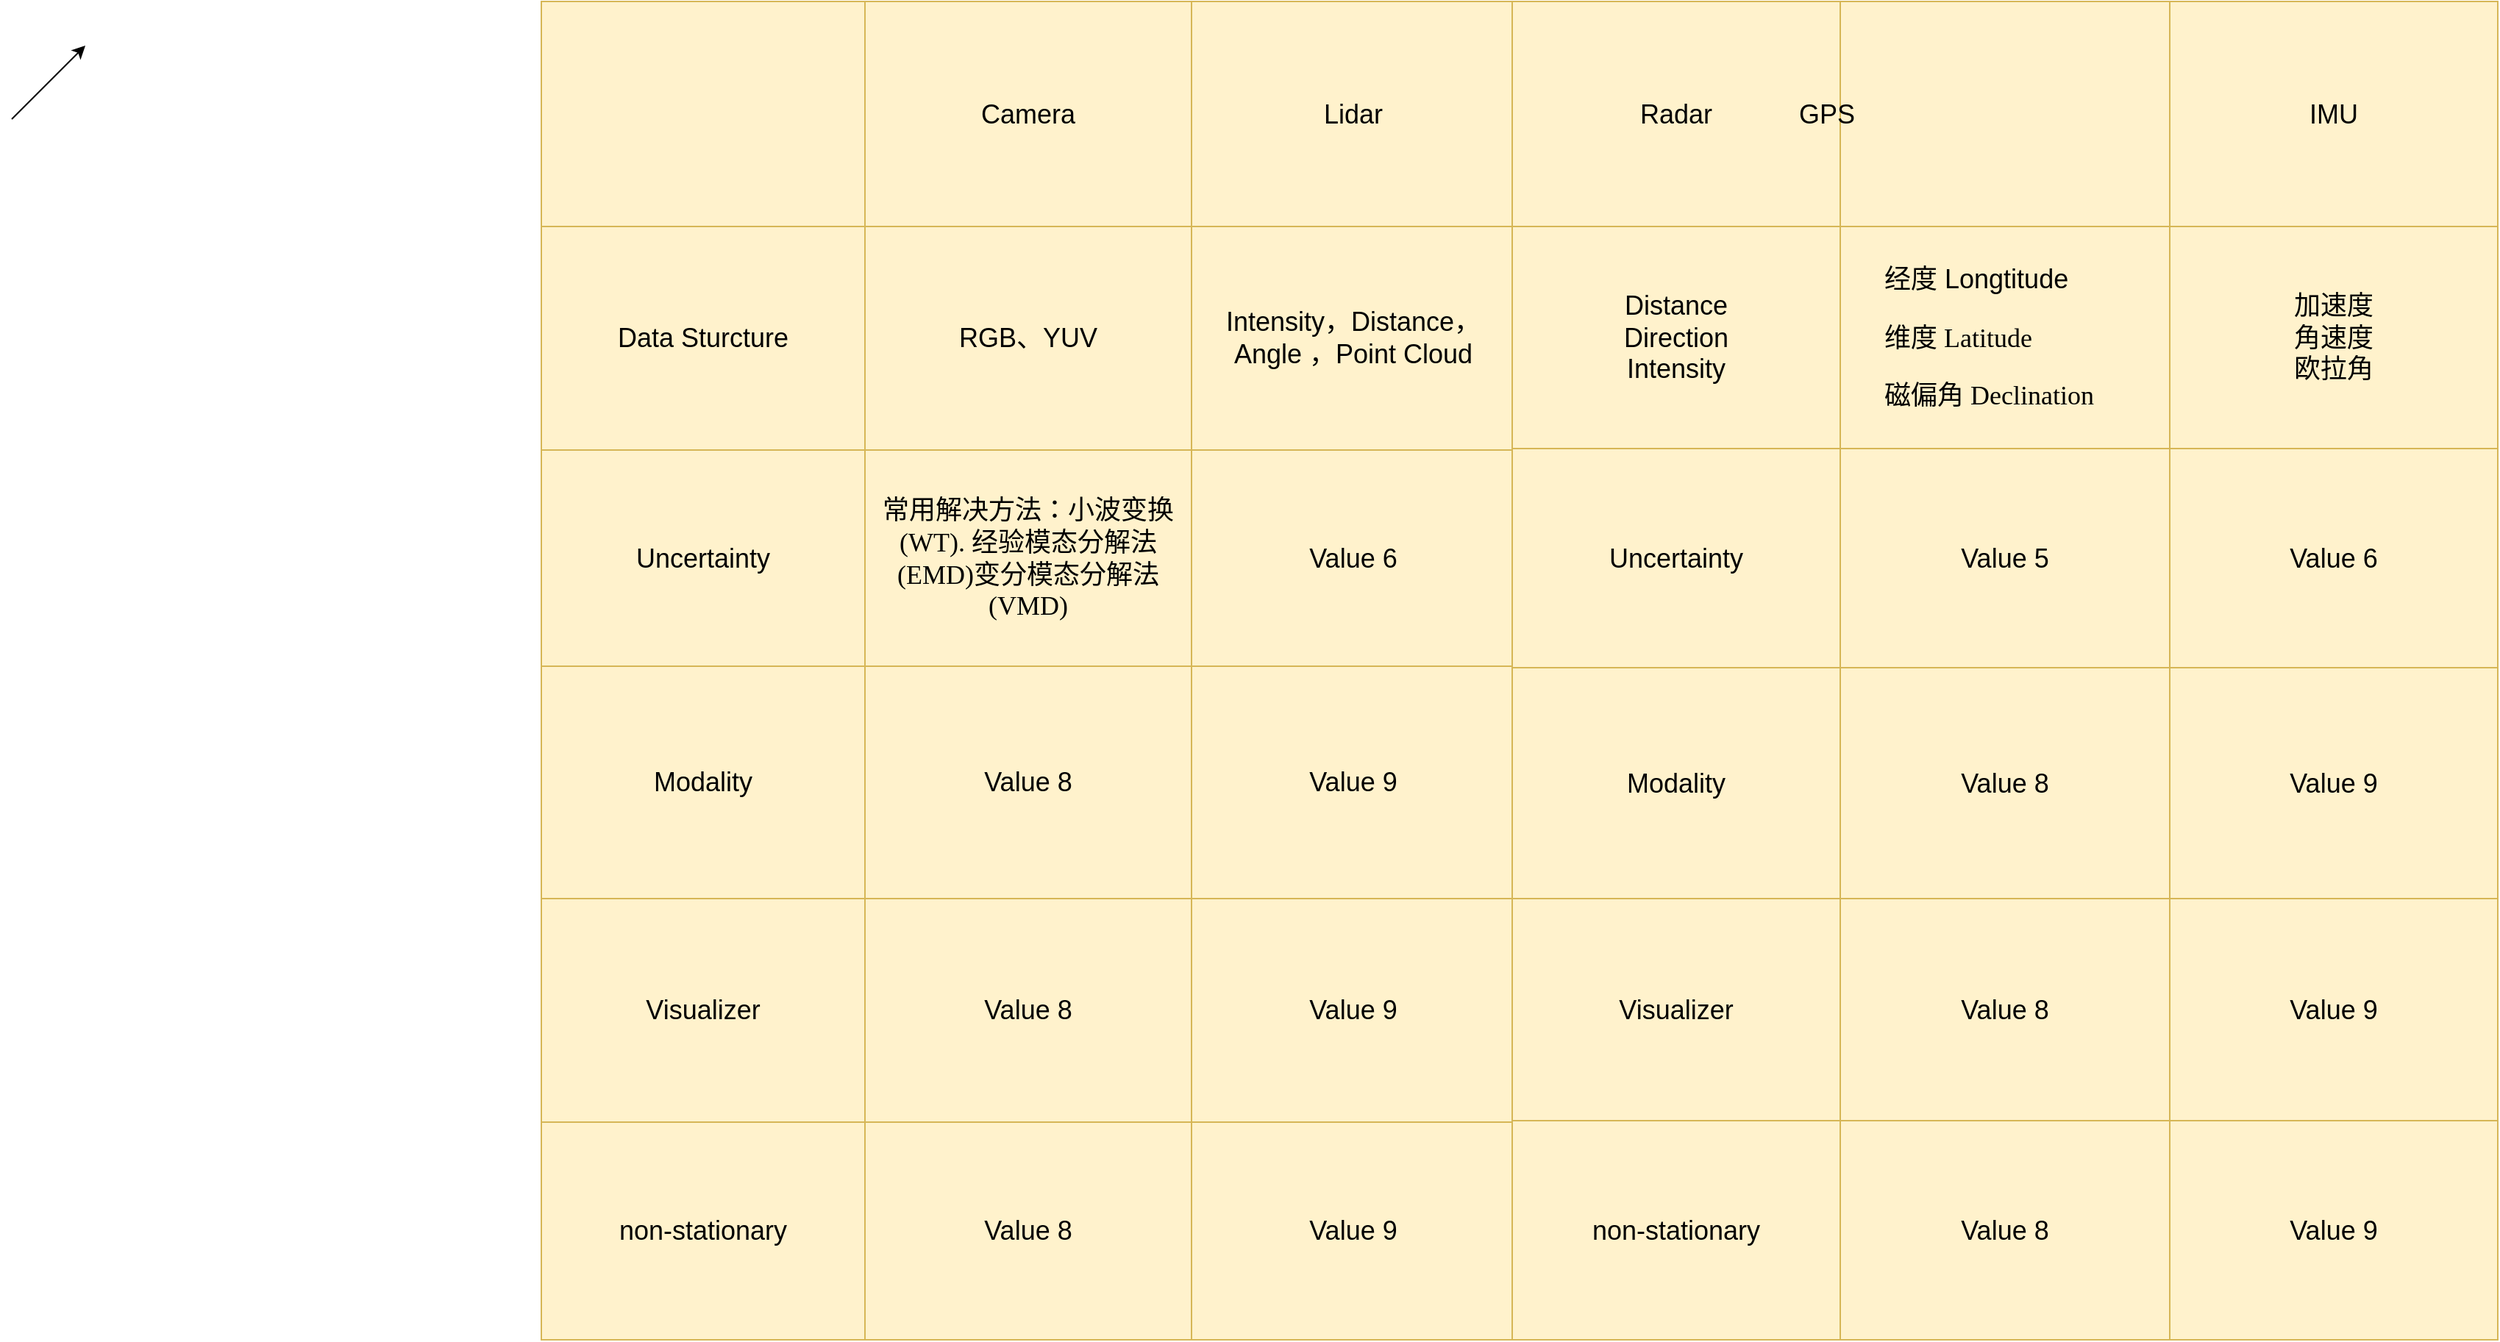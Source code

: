 <mxfile version="22.1.7" type="github">
  <diagram name="Page-1" id="hb8tEkCLFIQBaX6wpVKN">
    <mxGraphModel dx="1303" dy="1897" grid="1" gridSize="10" guides="1" tooltips="1" connect="1" arrows="1" fold="1" page="1" pageScale="1" pageWidth="827" pageHeight="1169" math="0" shadow="0">
      <root>
        <mxCell id="0" />
        <mxCell id="1" parent="0" />
        <mxCell id="D2o_ERgQlQKrbm8D8T-C-85" value="" style="endArrow=classic;html=1;rounded=0;" edge="1" parent="1">
          <mxGeometry width="50" height="50" relative="1" as="geometry">
            <mxPoint x="220" y="-160" as="sourcePoint" />
            <mxPoint x="270" y="-210" as="targetPoint" />
          </mxGeometry>
        </mxCell>
        <mxCell id="D2o_ERgQlQKrbm8D8T-C-90" value="" style="childLayout=tableLayout;recursiveResize=0;shadow=0;fillColor=#fff2cc;points=[[0,0,0,0,0],[0,0.25,0,0,0],[0,0.5,0,0,0],[0,0.75,0,0,0],[0,1,0,0,0],[0.25,0,0,0,0],[0.25,1,0,0,0],[0.5,0,0,0,0],[0.5,1,0,0,0],[0.75,0,0,0,0],[0.75,1,0,0,0],[1,0,0,0,0],[1,0.25,0,0,0],[1,0.5,0,0,0],[1,0.75,0,0,0],[1,1,0,0,0]];strokeColor=#d6b656;fontSize=18;" vertex="1" parent="1">
          <mxGeometry x="580" y="-240" width="662" height="910" as="geometry" />
        </mxCell>
        <mxCell id="D2o_ERgQlQKrbm8D8T-C-91" value="" style="shape=tableRow;horizontal=0;startSize=0;swimlaneHead=0;swimlaneBody=0;top=0;left=0;bottom=0;right=0;dropTarget=0;collapsible=0;recursiveResize=0;expand=0;fontStyle=0;fillColor=none;strokeColor=inherit;fontSize=18;" vertex="1" parent="D2o_ERgQlQKrbm8D8T-C-90">
          <mxGeometry width="662" height="153" as="geometry" />
        </mxCell>
        <mxCell id="D2o_ERgQlQKrbm8D8T-C-92" value="" style="connectable=0;recursiveResize=0;strokeColor=inherit;fillColor=none;align=center;whiteSpace=wrap;html=1;fontSize=18;" vertex="1" parent="D2o_ERgQlQKrbm8D8T-C-91">
          <mxGeometry width="220" height="153" as="geometry">
            <mxRectangle width="220" height="153" as="alternateBounds" />
          </mxGeometry>
        </mxCell>
        <mxCell id="D2o_ERgQlQKrbm8D8T-C-93" value="&lt;p class=&quot;MsoNormal&quot;&gt;&lt;font face=&quot;Helvetica&quot;&gt;Camera&lt;/font&gt;&lt;/p&gt;" style="connectable=0;recursiveResize=0;strokeColor=inherit;fillColor=none;align=center;whiteSpace=wrap;html=1;fontSize=18;" vertex="1" parent="D2o_ERgQlQKrbm8D8T-C-91">
          <mxGeometry x="220" width="222" height="153" as="geometry">
            <mxRectangle width="222" height="153" as="alternateBounds" />
          </mxGeometry>
        </mxCell>
        <mxCell id="D2o_ERgQlQKrbm8D8T-C-94" value="Lidar" style="connectable=0;recursiveResize=0;strokeColor=inherit;fillColor=none;align=center;whiteSpace=wrap;html=1;fontSize=18;" vertex="1" parent="D2o_ERgQlQKrbm8D8T-C-91">
          <mxGeometry x="442" width="220" height="153" as="geometry">
            <mxRectangle width="220" height="153" as="alternateBounds" />
          </mxGeometry>
        </mxCell>
        <mxCell id="D2o_ERgQlQKrbm8D8T-C-112" value="" style="shape=tableRow;horizontal=0;startSize=0;swimlaneHead=0;swimlaneBody=0;top=0;left=0;bottom=0;right=0;dropTarget=0;collapsible=0;recursiveResize=0;expand=0;fontStyle=0;fillColor=none;strokeColor=inherit;fontSize=18;" vertex="1" parent="D2o_ERgQlQKrbm8D8T-C-90">
          <mxGeometry y="153" width="662" height="152" as="geometry" />
        </mxCell>
        <mxCell id="D2o_ERgQlQKrbm8D8T-C-113" value="Data Sturcture" style="connectable=0;recursiveResize=0;strokeColor=inherit;fillColor=none;align=center;whiteSpace=wrap;html=1;fontSize=18;" vertex="1" parent="D2o_ERgQlQKrbm8D8T-C-112">
          <mxGeometry width="220" height="152" as="geometry">
            <mxRectangle width="220" height="152" as="alternateBounds" />
          </mxGeometry>
        </mxCell>
        <mxCell id="D2o_ERgQlQKrbm8D8T-C-114" value="RGB、YUV" style="connectable=0;recursiveResize=0;strokeColor=inherit;fillColor=none;align=center;whiteSpace=wrap;html=1;fontSize=18;" vertex="1" parent="D2o_ERgQlQKrbm8D8T-C-112">
          <mxGeometry x="220" width="222" height="152" as="geometry">
            <mxRectangle width="222" height="152" as="alternateBounds" />
          </mxGeometry>
        </mxCell>
        <mxCell id="D2o_ERgQlQKrbm8D8T-C-115" value="Intensity，Distance，Angle ，Point Cloud " style="connectable=0;recursiveResize=0;strokeColor=inherit;fillColor=none;align=center;whiteSpace=wrap;html=1;fontSize=18;" vertex="1" parent="D2o_ERgQlQKrbm8D8T-C-112">
          <mxGeometry x="442" width="220" height="152" as="geometry">
            <mxRectangle width="220" height="152" as="alternateBounds" />
          </mxGeometry>
        </mxCell>
        <mxCell id="D2o_ERgQlQKrbm8D8T-C-95" style="shape=tableRow;horizontal=0;startSize=0;swimlaneHead=0;swimlaneBody=0;top=0;left=0;bottom=0;right=0;dropTarget=0;collapsible=0;recursiveResize=0;expand=0;fontStyle=0;fillColor=none;strokeColor=inherit;fontSize=18;" vertex="1" parent="D2o_ERgQlQKrbm8D8T-C-90">
          <mxGeometry y="305" width="662" height="147" as="geometry" />
        </mxCell>
        <mxCell id="D2o_ERgQlQKrbm8D8T-C-96" value="Uncertainty" style="connectable=0;recursiveResize=0;strokeColor=inherit;fillColor=none;align=center;whiteSpace=wrap;html=1;fontSize=18;" vertex="1" parent="D2o_ERgQlQKrbm8D8T-C-95">
          <mxGeometry width="220" height="147" as="geometry">
            <mxRectangle width="220" height="147" as="alternateBounds" />
          </mxGeometry>
        </mxCell>
        <mxCell id="D2o_ERgQlQKrbm8D8T-C-97" value="&lt;p class=&quot;MsoNormal&quot;&gt;&lt;span style=&quot;background-color: initial;&quot;&gt;常用解决方法：&lt;/span&gt;&lt;span style=&quot;background-color: initial; text-indent: -21pt; font-family: 等线;&quot;&gt;&lt;font face=&quot;等线&quot;&gt;小波变换&lt;/font&gt;&lt;font face=&quot;等线&quot;&gt;(&lt;/font&gt;&lt;/span&gt;&lt;span style=&quot;background-color: initial; text-indent: -21pt; font-family: 等线;&quot;&gt;WT)&lt;/span&gt;&lt;span style=&quot;background-color: initial; text-indent: -21pt; font-family: 等线;&quot;&gt;.&amp;nbsp;&lt;/span&gt;&lt;span style=&quot;background-color: initial; text-indent: -21pt; font-family: 等线;&quot;&gt;&lt;font face=&quot;等线&quot;&gt;经验模态分解法&lt;/font&gt;&lt;font face=&quot;等线&quot;&gt;(EMD&lt;/font&gt;&lt;/span&gt;&lt;span style=&quot;background-color: initial; text-indent: -21pt; font-family: 等线;&quot;&gt;)&lt;/span&gt;&lt;span style=&quot;background-color: initial; font-family: 等线;&quot;&gt;&lt;font face=&quot;等线&quot;&gt;变分模态分解法&lt;/font&gt;&lt;font face=&quot;等线&quot;&gt;(VMD&lt;/font&gt;&lt;/span&gt;&lt;span style=&quot;background-color: initial; font-family: 等线;&quot;&gt;)&lt;/span&gt;&lt;/p&gt;" style="connectable=0;recursiveResize=0;strokeColor=inherit;fillColor=none;align=center;whiteSpace=wrap;html=1;fontSize=18;" vertex="1" parent="D2o_ERgQlQKrbm8D8T-C-95">
          <mxGeometry x="220" width="222" height="147" as="geometry">
            <mxRectangle width="222" height="147" as="alternateBounds" />
          </mxGeometry>
        </mxCell>
        <mxCell id="D2o_ERgQlQKrbm8D8T-C-98" value="Value 6" style="connectable=0;recursiveResize=0;strokeColor=inherit;fillColor=none;align=center;whiteSpace=wrap;html=1;fontSize=18;" vertex="1" parent="D2o_ERgQlQKrbm8D8T-C-95">
          <mxGeometry x="442" width="220" height="147" as="geometry">
            <mxRectangle width="220" height="147" as="alternateBounds" />
          </mxGeometry>
        </mxCell>
        <mxCell id="D2o_ERgQlQKrbm8D8T-C-99" style="shape=tableRow;horizontal=0;startSize=0;swimlaneHead=0;swimlaneBody=0;top=0;left=0;bottom=0;right=0;dropTarget=0;collapsible=0;recursiveResize=0;expand=0;fontStyle=0;fillColor=none;strokeColor=inherit;fontSize=18;" vertex="1" parent="D2o_ERgQlQKrbm8D8T-C-90">
          <mxGeometry y="452" width="662" height="158" as="geometry" />
        </mxCell>
        <mxCell id="D2o_ERgQlQKrbm8D8T-C-100" value="Modality" style="connectable=0;recursiveResize=0;strokeColor=inherit;fillColor=none;align=center;whiteSpace=wrap;html=1;fontSize=18;" vertex="1" parent="D2o_ERgQlQKrbm8D8T-C-99">
          <mxGeometry width="220" height="158" as="geometry">
            <mxRectangle width="220" height="158" as="alternateBounds" />
          </mxGeometry>
        </mxCell>
        <mxCell id="D2o_ERgQlQKrbm8D8T-C-101" value="Value 8" style="connectable=0;recursiveResize=0;strokeColor=inherit;fillColor=none;align=center;whiteSpace=wrap;html=1;fontSize=18;" vertex="1" parent="D2o_ERgQlQKrbm8D8T-C-99">
          <mxGeometry x="220" width="222" height="158" as="geometry">
            <mxRectangle width="222" height="158" as="alternateBounds" />
          </mxGeometry>
        </mxCell>
        <mxCell id="D2o_ERgQlQKrbm8D8T-C-102" value="Value 9" style="connectable=0;recursiveResize=0;strokeColor=inherit;fillColor=none;align=center;whiteSpace=wrap;html=1;fontSize=18;" vertex="1" parent="D2o_ERgQlQKrbm8D8T-C-99">
          <mxGeometry x="442" width="220" height="158" as="geometry">
            <mxRectangle width="220" height="158" as="alternateBounds" />
          </mxGeometry>
        </mxCell>
        <mxCell id="D2o_ERgQlQKrbm8D8T-C-103" style="shape=tableRow;horizontal=0;startSize=0;swimlaneHead=0;swimlaneBody=0;top=0;left=0;bottom=0;right=0;dropTarget=0;collapsible=0;recursiveResize=0;expand=0;fontStyle=0;fillColor=none;strokeColor=inherit;fontSize=18;" vertex="1" parent="D2o_ERgQlQKrbm8D8T-C-90">
          <mxGeometry y="610" width="662" height="152" as="geometry" />
        </mxCell>
        <mxCell id="D2o_ERgQlQKrbm8D8T-C-104" value="Visualizer" style="connectable=0;recursiveResize=0;strokeColor=inherit;fillColor=none;align=center;whiteSpace=wrap;html=1;fontSize=18;" vertex="1" parent="D2o_ERgQlQKrbm8D8T-C-103">
          <mxGeometry width="220" height="152" as="geometry">
            <mxRectangle width="220" height="152" as="alternateBounds" />
          </mxGeometry>
        </mxCell>
        <mxCell id="D2o_ERgQlQKrbm8D8T-C-105" value="Value 8" style="connectable=0;recursiveResize=0;strokeColor=inherit;fillColor=none;align=center;whiteSpace=wrap;html=1;fontSize=18;" vertex="1" parent="D2o_ERgQlQKrbm8D8T-C-103">
          <mxGeometry x="220" width="222" height="152" as="geometry">
            <mxRectangle width="222" height="152" as="alternateBounds" />
          </mxGeometry>
        </mxCell>
        <mxCell id="D2o_ERgQlQKrbm8D8T-C-106" value="Value 9" style="connectable=0;recursiveResize=0;strokeColor=inherit;fillColor=none;align=center;whiteSpace=wrap;html=1;fontSize=18;" vertex="1" parent="D2o_ERgQlQKrbm8D8T-C-103">
          <mxGeometry x="442" width="220" height="152" as="geometry">
            <mxRectangle width="220" height="152" as="alternateBounds" />
          </mxGeometry>
        </mxCell>
        <mxCell id="D2o_ERgQlQKrbm8D8T-C-108" style="shape=tableRow;horizontal=0;startSize=0;swimlaneHead=0;swimlaneBody=0;top=0;left=0;bottom=0;right=0;dropTarget=0;collapsible=0;recursiveResize=0;expand=0;fontStyle=0;fillColor=none;strokeColor=inherit;fontSize=18;" vertex="1" parent="D2o_ERgQlQKrbm8D8T-C-90">
          <mxGeometry y="762" width="662" height="148" as="geometry" />
        </mxCell>
        <mxCell id="D2o_ERgQlQKrbm8D8T-C-109" value="non-stationary" style="connectable=0;recursiveResize=0;strokeColor=inherit;fillColor=none;align=center;whiteSpace=wrap;html=1;fontSize=18;" vertex="1" parent="D2o_ERgQlQKrbm8D8T-C-108">
          <mxGeometry width="220" height="148" as="geometry">
            <mxRectangle width="220" height="148" as="alternateBounds" />
          </mxGeometry>
        </mxCell>
        <mxCell id="D2o_ERgQlQKrbm8D8T-C-110" value="Value 8" style="connectable=0;recursiveResize=0;strokeColor=inherit;fillColor=none;align=center;whiteSpace=wrap;html=1;fontSize=18;" vertex="1" parent="D2o_ERgQlQKrbm8D8T-C-108">
          <mxGeometry x="220" width="222" height="148" as="geometry">
            <mxRectangle width="222" height="148" as="alternateBounds" />
          </mxGeometry>
        </mxCell>
        <mxCell id="D2o_ERgQlQKrbm8D8T-C-111" value="Value 9" style="connectable=0;recursiveResize=0;strokeColor=inherit;fillColor=none;align=center;whiteSpace=wrap;html=1;fontSize=18;" vertex="1" parent="D2o_ERgQlQKrbm8D8T-C-108">
          <mxGeometry x="442" width="220" height="148" as="geometry">
            <mxRectangle width="220" height="148" as="alternateBounds" />
          </mxGeometry>
        </mxCell>
        <mxCell id="D2o_ERgQlQKrbm8D8T-C-184" value="" style="childLayout=tableLayout;recursiveResize=0;shadow=0;fillColor=#fff2cc;points=[[0,0,0,0,0],[0,0.25,0,0,0],[0,0.5,0,0,0],[0,0.75,0,0,0],[0,1,0,0,0],[0.25,0,0,0,0],[0.25,1,0,0,0],[0.5,0,0,0,0],[0.5,1,0,0,0],[0.75,0,0,0,0],[0.75,1,0,0,0],[1,0,0,0,0],[1,0.25,0,0,0],[1,0.5,0,0,0],[1,0.75,0,0,0],[1,1,0,0,0]];strokeColor=#d6b656;fontSize=18;" vertex="1" parent="1">
          <mxGeometry x="1240" y="-240" width="670" height="910" as="geometry" />
        </mxCell>
        <mxCell id="D2o_ERgQlQKrbm8D8T-C-185" value="" style="shape=tableRow;horizontal=0;startSize=0;swimlaneHead=0;swimlaneBody=0;top=0;left=0;bottom=0;right=0;dropTarget=0;collapsible=0;recursiveResize=0;expand=0;fontStyle=0;fillColor=none;strokeColor=inherit;fontSize=18;" vertex="1" parent="D2o_ERgQlQKrbm8D8T-C-184">
          <mxGeometry width="670" height="153" as="geometry" />
        </mxCell>
        <mxCell id="D2o_ERgQlQKrbm8D8T-C-186" value="Radar" style="connectable=0;recursiveResize=0;strokeColor=inherit;fillColor=none;align=center;whiteSpace=wrap;html=1;fontSize=18;" vertex="1" parent="D2o_ERgQlQKrbm8D8T-C-185">
          <mxGeometry width="223" height="153" as="geometry">
            <mxRectangle width="223" height="153" as="alternateBounds" />
          </mxGeometry>
        </mxCell>
        <mxCell id="D2o_ERgQlQKrbm8D8T-C-187" value="GPS&lt;span style=&quot;white-space: pre;&quot;&gt;&#x9;&lt;/span&gt;&lt;span style=&quot;white-space: pre;&quot;&gt;&#x9;&lt;/span&gt;&lt;span style=&quot;white-space: pre;&quot;&gt;&#x9;&lt;/span&gt;&lt;span style=&quot;white-space: pre;&quot;&gt;&#x9;&lt;/span&gt;&lt;span style=&quot;white-space: pre;&quot;&gt;&#x9;&lt;/span&gt;&lt;span style=&quot;white-space: pre;&quot;&gt;&#x9;&lt;/span&gt;" style="connectable=0;recursiveResize=0;strokeColor=inherit;fillColor=none;align=center;whiteSpace=wrap;html=1;fontSize=18;" vertex="1" parent="D2o_ERgQlQKrbm8D8T-C-185">
          <mxGeometry x="223" width="224" height="153" as="geometry">
            <mxRectangle width="224" height="153" as="alternateBounds" />
          </mxGeometry>
        </mxCell>
        <mxCell id="D2o_ERgQlQKrbm8D8T-C-188" value="IMU" style="connectable=0;recursiveResize=0;strokeColor=inherit;fillColor=none;align=center;whiteSpace=wrap;html=1;fontSize=18;" vertex="1" parent="D2o_ERgQlQKrbm8D8T-C-185">
          <mxGeometry x="447" width="223" height="153" as="geometry">
            <mxRectangle width="223" height="153" as="alternateBounds" />
          </mxGeometry>
        </mxCell>
        <mxCell id="D2o_ERgQlQKrbm8D8T-C-189" value="" style="shape=tableRow;horizontal=0;startSize=0;swimlaneHead=0;swimlaneBody=0;top=0;left=0;bottom=0;right=0;dropTarget=0;collapsible=0;recursiveResize=0;expand=0;fontStyle=0;fillColor=none;strokeColor=inherit;fontSize=18;" vertex="1" parent="D2o_ERgQlQKrbm8D8T-C-184">
          <mxGeometry y="153" width="670" height="151" as="geometry" />
        </mxCell>
        <mxCell id="D2o_ERgQlQKrbm8D8T-C-190" value="&lt;div style=&quot;&quot;&gt;&lt;span style=&quot;background-color: initial;&quot;&gt;Distance&lt;/span&gt;&lt;/div&gt;Direction&lt;br&gt;Intensity" style="connectable=0;recursiveResize=0;strokeColor=inherit;fillColor=none;align=center;whiteSpace=wrap;html=1;fontSize=18;textDirection=ltr;" vertex="1" parent="D2o_ERgQlQKrbm8D8T-C-189">
          <mxGeometry width="223" height="151" as="geometry">
            <mxRectangle width="223" height="151" as="alternateBounds" />
          </mxGeometry>
        </mxCell>
        <mxCell id="D2o_ERgQlQKrbm8D8T-C-191" value="&lt;p style=&quot;margin-left: 42pt; text-indent: -21pt;&quot; class=&quot;15&quot;&gt;&lt;font face=&quot;Helvetica&quot; style=&quot;font-size: 18px;&quot;&gt;&lt;font style=&quot;font-size: 18px;&quot;&gt;经度&lt;/font&gt; &lt;font style=&quot;font-size: 18px;&quot;&gt;Longtitude&lt;/font&gt;&lt;/font&gt;&lt;/p&gt;&lt;p style=&quot;margin-left: 42pt; text-indent: -21pt;&quot; class=&quot;15&quot;&gt;&lt;font face=&quot;ocGpZ4sla6XCSU01zDwM&quot;&gt;&lt;font style=&quot;text-indent: -21pt; background-color: initial;&quot;&gt;维度&lt;/font&gt;&lt;span style=&quot;text-indent: -21pt; background-color: initial;&quot;&gt; &lt;/span&gt;&lt;font style=&quot;text-indent: -21pt; background-color: initial;&quot;&gt;Latitude&lt;/font&gt;&lt;/font&gt;&lt;/p&gt;&lt;p style=&quot;margin-left: 42pt; text-indent: -21pt;&quot; class=&quot;15&quot;&gt;&lt;font face=&quot;ocGpZ4sla6XCSU01zDwM&quot;&gt;&lt;font style=&quot;text-indent: -21pt; background-color: initial;&quot;&gt;磁偏角&amp;nbsp;&lt;/font&gt;&lt;font style=&quot;text-indent: -21pt; background-color: initial;&quot;&gt;Declination&lt;/font&gt;&lt;/font&gt;&lt;/p&gt;&lt;p style=&quot;margin-left: 42pt; text-indent: -21pt;&quot; class=&quot;15&quot;&gt;&lt;span style=&quot;font-size: 19px;&quot;&gt;&lt;/span&gt;&lt;/p&gt;" style="connectable=0;recursiveResize=0;strokeColor=inherit;fillColor=none;align=left;whiteSpace=wrap;html=1;fontSize=18;fontFamily=Helvetica;" vertex="1" parent="D2o_ERgQlQKrbm8D8T-C-189">
          <mxGeometry x="223" width="224" height="151" as="geometry">
            <mxRectangle width="224" height="151" as="alternateBounds" />
          </mxGeometry>
        </mxCell>
        <mxCell id="D2o_ERgQlQKrbm8D8T-C-192" value="加速度&lt;br&gt;角速度&lt;br&gt;欧拉角" style="connectable=0;recursiveResize=0;strokeColor=inherit;fillColor=none;align=center;whiteSpace=wrap;html=1;fontSize=18;" vertex="1" parent="D2o_ERgQlQKrbm8D8T-C-189">
          <mxGeometry x="447" width="223" height="151" as="geometry">
            <mxRectangle width="223" height="151" as="alternateBounds" />
          </mxGeometry>
        </mxCell>
        <mxCell id="D2o_ERgQlQKrbm8D8T-C-193" style="shape=tableRow;horizontal=0;startSize=0;swimlaneHead=0;swimlaneBody=0;top=0;left=0;bottom=0;right=0;dropTarget=0;collapsible=0;recursiveResize=0;expand=0;fontStyle=0;fillColor=none;strokeColor=inherit;fontSize=18;" vertex="1" parent="D2o_ERgQlQKrbm8D8T-C-184">
          <mxGeometry y="304" width="670" height="149" as="geometry" />
        </mxCell>
        <mxCell id="D2o_ERgQlQKrbm8D8T-C-194" value="Uncertainty" style="connectable=0;recursiveResize=0;strokeColor=inherit;fillColor=none;align=center;whiteSpace=wrap;html=1;fontSize=18;" vertex="1" parent="D2o_ERgQlQKrbm8D8T-C-193">
          <mxGeometry width="223" height="149" as="geometry">
            <mxRectangle width="223" height="149" as="alternateBounds" />
          </mxGeometry>
        </mxCell>
        <mxCell id="D2o_ERgQlQKrbm8D8T-C-195" value="Value 5" style="connectable=0;recursiveResize=0;strokeColor=inherit;fillColor=none;align=center;whiteSpace=wrap;html=1;fontSize=18;" vertex="1" parent="D2o_ERgQlQKrbm8D8T-C-193">
          <mxGeometry x="223" width="224" height="149" as="geometry">
            <mxRectangle width="224" height="149" as="alternateBounds" />
          </mxGeometry>
        </mxCell>
        <mxCell id="D2o_ERgQlQKrbm8D8T-C-196" value="Value 6" style="connectable=0;recursiveResize=0;strokeColor=inherit;fillColor=none;align=center;whiteSpace=wrap;html=1;fontSize=18;" vertex="1" parent="D2o_ERgQlQKrbm8D8T-C-193">
          <mxGeometry x="447" width="223" height="149" as="geometry">
            <mxRectangle width="223" height="149" as="alternateBounds" />
          </mxGeometry>
        </mxCell>
        <mxCell id="D2o_ERgQlQKrbm8D8T-C-197" style="shape=tableRow;horizontal=0;startSize=0;swimlaneHead=0;swimlaneBody=0;top=0;left=0;bottom=0;right=0;dropTarget=0;collapsible=0;recursiveResize=0;expand=0;fontStyle=0;fillColor=none;strokeColor=inherit;fontSize=18;" vertex="1" parent="D2o_ERgQlQKrbm8D8T-C-184">
          <mxGeometry y="453" width="670" height="157" as="geometry" />
        </mxCell>
        <mxCell id="D2o_ERgQlQKrbm8D8T-C-198" value="Modality" style="connectable=0;recursiveResize=0;strokeColor=inherit;fillColor=none;align=center;whiteSpace=wrap;html=1;fontSize=18;" vertex="1" parent="D2o_ERgQlQKrbm8D8T-C-197">
          <mxGeometry width="223" height="157" as="geometry">
            <mxRectangle width="223" height="157" as="alternateBounds" />
          </mxGeometry>
        </mxCell>
        <mxCell id="D2o_ERgQlQKrbm8D8T-C-199" value="Value 8" style="connectable=0;recursiveResize=0;strokeColor=inherit;fillColor=none;align=center;whiteSpace=wrap;html=1;fontSize=18;" vertex="1" parent="D2o_ERgQlQKrbm8D8T-C-197">
          <mxGeometry x="223" width="224" height="157" as="geometry">
            <mxRectangle width="224" height="157" as="alternateBounds" />
          </mxGeometry>
        </mxCell>
        <mxCell id="D2o_ERgQlQKrbm8D8T-C-200" value="Value 9" style="connectable=0;recursiveResize=0;strokeColor=inherit;fillColor=none;align=center;whiteSpace=wrap;html=1;fontSize=18;" vertex="1" parent="D2o_ERgQlQKrbm8D8T-C-197">
          <mxGeometry x="447" width="223" height="157" as="geometry">
            <mxRectangle width="223" height="157" as="alternateBounds" />
          </mxGeometry>
        </mxCell>
        <mxCell id="D2o_ERgQlQKrbm8D8T-C-201" style="shape=tableRow;horizontal=0;startSize=0;swimlaneHead=0;swimlaneBody=0;top=0;left=0;bottom=0;right=0;dropTarget=0;collapsible=0;recursiveResize=0;expand=0;fontStyle=0;fillColor=none;strokeColor=inherit;fontSize=18;" vertex="1" parent="D2o_ERgQlQKrbm8D8T-C-184">
          <mxGeometry y="610" width="670" height="151" as="geometry" />
        </mxCell>
        <mxCell id="D2o_ERgQlQKrbm8D8T-C-202" value="Visualizer" style="connectable=0;recursiveResize=0;strokeColor=inherit;fillColor=none;align=center;whiteSpace=wrap;html=1;fontSize=18;" vertex="1" parent="D2o_ERgQlQKrbm8D8T-C-201">
          <mxGeometry width="223" height="151" as="geometry">
            <mxRectangle width="223" height="151" as="alternateBounds" />
          </mxGeometry>
        </mxCell>
        <mxCell id="D2o_ERgQlQKrbm8D8T-C-203" value="Value 8" style="connectable=0;recursiveResize=0;strokeColor=inherit;fillColor=none;align=center;whiteSpace=wrap;html=1;fontSize=18;" vertex="1" parent="D2o_ERgQlQKrbm8D8T-C-201">
          <mxGeometry x="223" width="224" height="151" as="geometry">
            <mxRectangle width="224" height="151" as="alternateBounds" />
          </mxGeometry>
        </mxCell>
        <mxCell id="D2o_ERgQlQKrbm8D8T-C-204" value="Value 9" style="connectable=0;recursiveResize=0;strokeColor=inherit;fillColor=none;align=center;whiteSpace=wrap;html=1;fontSize=18;" vertex="1" parent="D2o_ERgQlQKrbm8D8T-C-201">
          <mxGeometry x="447" width="223" height="151" as="geometry">
            <mxRectangle width="223" height="151" as="alternateBounds" />
          </mxGeometry>
        </mxCell>
        <mxCell id="D2o_ERgQlQKrbm8D8T-C-205" style="shape=tableRow;horizontal=0;startSize=0;swimlaneHead=0;swimlaneBody=0;top=0;left=0;bottom=0;right=0;dropTarget=0;collapsible=0;recursiveResize=0;expand=0;fontStyle=0;fillColor=none;strokeColor=inherit;fontSize=18;" vertex="1" parent="D2o_ERgQlQKrbm8D8T-C-184">
          <mxGeometry y="761" width="670" height="149" as="geometry" />
        </mxCell>
        <mxCell id="D2o_ERgQlQKrbm8D8T-C-206" value="non-stationary" style="connectable=0;recursiveResize=0;strokeColor=inherit;fillColor=none;align=center;whiteSpace=wrap;html=1;fontSize=18;" vertex="1" parent="D2o_ERgQlQKrbm8D8T-C-205">
          <mxGeometry width="223" height="149" as="geometry">
            <mxRectangle width="223" height="149" as="alternateBounds" />
          </mxGeometry>
        </mxCell>
        <mxCell id="D2o_ERgQlQKrbm8D8T-C-207" value="Value 8" style="connectable=0;recursiveResize=0;strokeColor=inherit;fillColor=none;align=center;whiteSpace=wrap;html=1;fontSize=18;" vertex="1" parent="D2o_ERgQlQKrbm8D8T-C-205">
          <mxGeometry x="223" width="224" height="149" as="geometry">
            <mxRectangle width="224" height="149" as="alternateBounds" />
          </mxGeometry>
        </mxCell>
        <mxCell id="D2o_ERgQlQKrbm8D8T-C-208" value="Value 9" style="connectable=0;recursiveResize=0;strokeColor=inherit;fillColor=none;align=center;whiteSpace=wrap;html=1;fontSize=18;" vertex="1" parent="D2o_ERgQlQKrbm8D8T-C-205">
          <mxGeometry x="447" width="223" height="149" as="geometry">
            <mxRectangle width="223" height="149" as="alternateBounds" />
          </mxGeometry>
        </mxCell>
      </root>
    </mxGraphModel>
  </diagram>
</mxfile>

